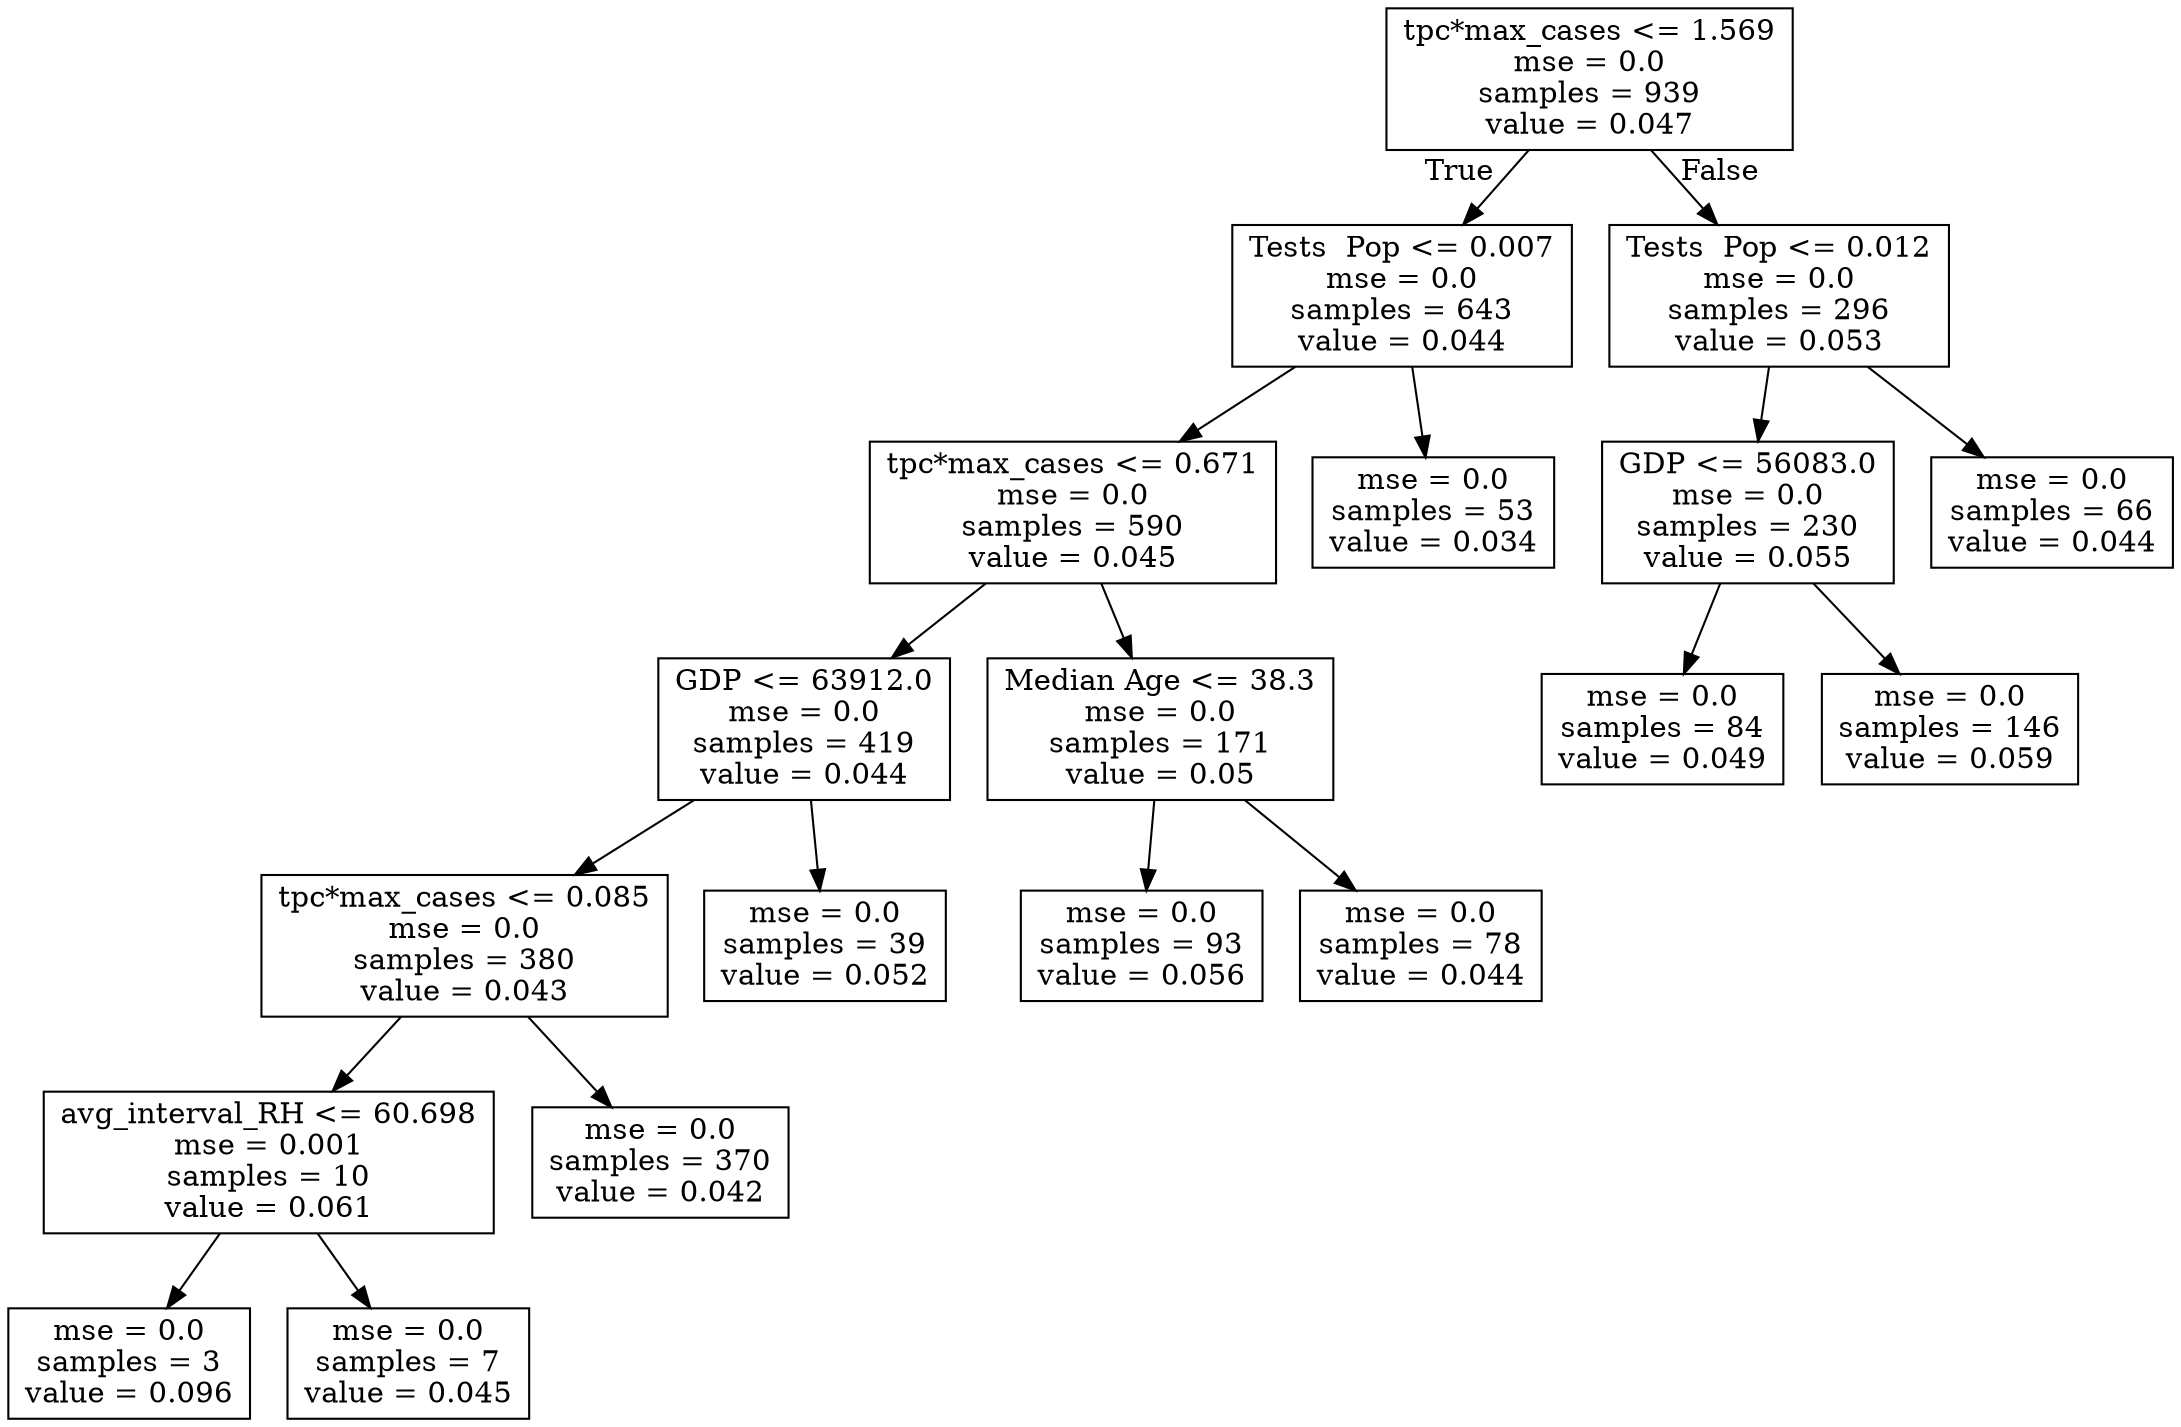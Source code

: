 digraph Tree {
node [shape=box] ;
0 [label="tpc*max_cases <= 1.569\nmse = 0.0\nsamples = 939\nvalue = 0.047"] ;
1 [label="Tests \ Pop <= 0.007\nmse = 0.0\nsamples = 643\nvalue = 0.044"] ;
0 -> 1 [labeldistance=2.5, labelangle=45, headlabel="True"] ;
2 [label="tpc*max_cases <= 0.671\nmse = 0.0\nsamples = 590\nvalue = 0.045"] ;
1 -> 2 ;
3 [label="GDP <= 63912.0\nmse = 0.0\nsamples = 419\nvalue = 0.044"] ;
2 -> 3 ;
4 [label="tpc*max_cases <= 0.085\nmse = 0.0\nsamples = 380\nvalue = 0.043"] ;
3 -> 4 ;
5 [label="avg_interval_RH <= 60.698\nmse = 0.001\nsamples = 10\nvalue = 0.061"] ;
4 -> 5 ;
6 [label="mse = 0.0\nsamples = 3\nvalue = 0.096"] ;
5 -> 6 ;
7 [label="mse = 0.0\nsamples = 7\nvalue = 0.045"] ;
5 -> 7 ;
8 [label="mse = 0.0\nsamples = 370\nvalue = 0.042"] ;
4 -> 8 ;
9 [label="mse = 0.0\nsamples = 39\nvalue = 0.052"] ;
3 -> 9 ;
10 [label="Median Age <= 38.3\nmse = 0.0\nsamples = 171\nvalue = 0.05"] ;
2 -> 10 ;
11 [label="mse = 0.0\nsamples = 93\nvalue = 0.056"] ;
10 -> 11 ;
12 [label="mse = 0.0\nsamples = 78\nvalue = 0.044"] ;
10 -> 12 ;
13 [label="mse = 0.0\nsamples = 53\nvalue = 0.034"] ;
1 -> 13 ;
14 [label="Tests \ Pop <= 0.012\nmse = 0.0\nsamples = 296\nvalue = 0.053"] ;
0 -> 14 [labeldistance=2.5, labelangle=-45, headlabel="False"] ;
15 [label="GDP <= 56083.0\nmse = 0.0\nsamples = 230\nvalue = 0.055"] ;
14 -> 15 ;
16 [label="mse = 0.0\nsamples = 84\nvalue = 0.049"] ;
15 -> 16 ;
17 [label="mse = 0.0\nsamples = 146\nvalue = 0.059"] ;
15 -> 17 ;
18 [label="mse = 0.0\nsamples = 66\nvalue = 0.044"] ;
14 -> 18 ;
}